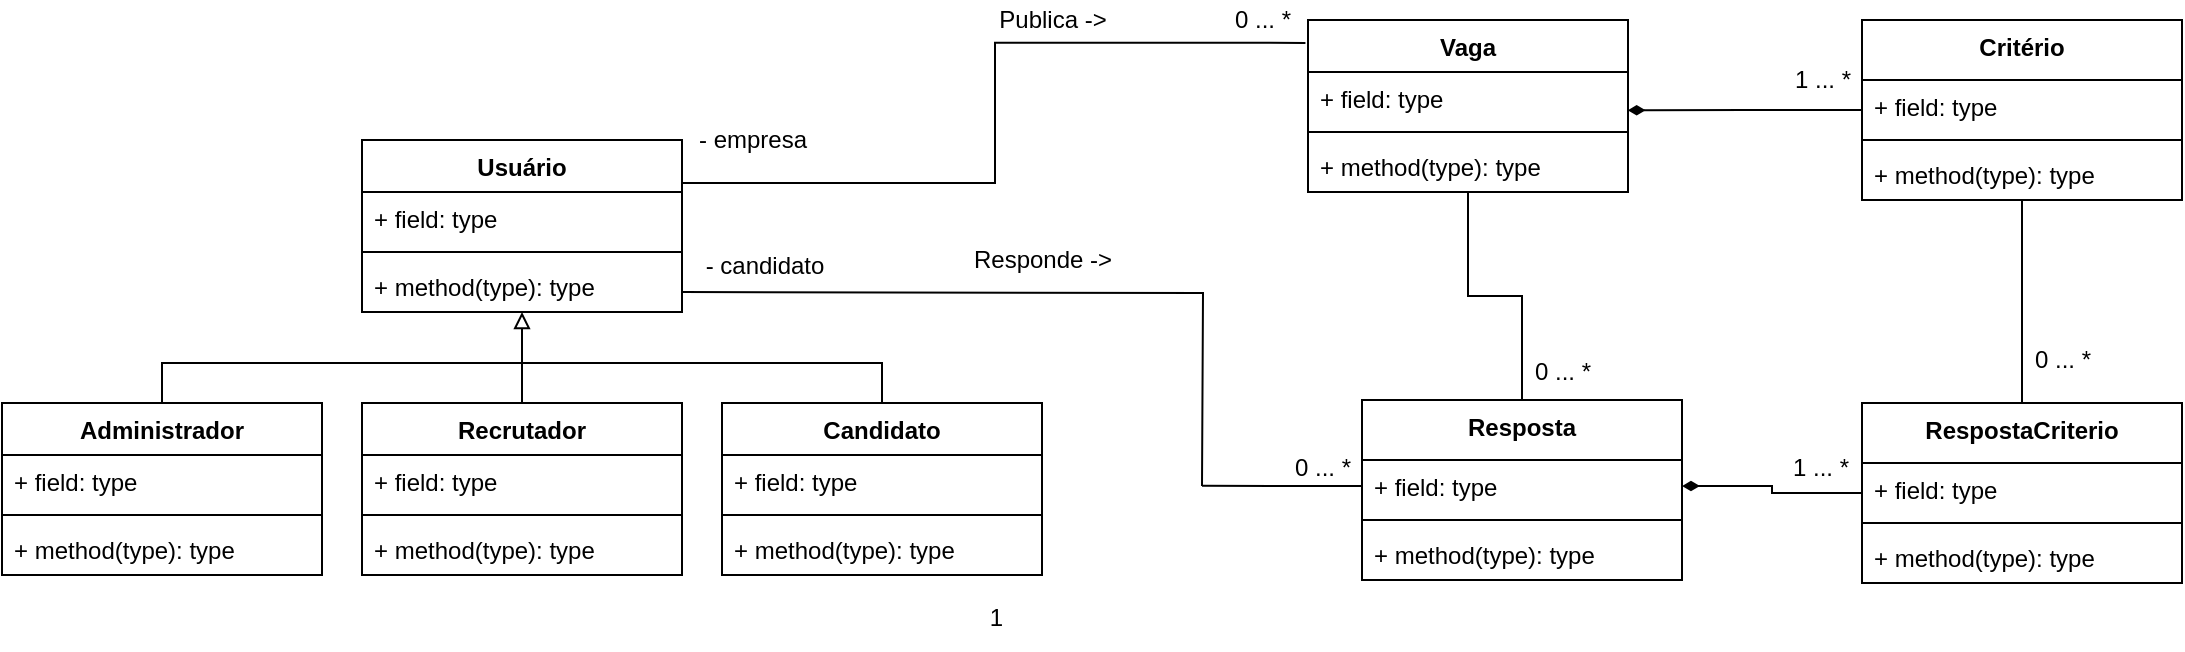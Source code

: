 <mxfile version="13.6.2" type="device"><diagram id="C5RBs43oDa-KdzZeNtuy" name="Page-1"><mxGraphModel dx="2253" dy="1890" grid="1" gridSize="10" guides="1" tooltips="1" connect="1" arrows="1" fold="1" page="1" pageScale="1" pageWidth="827" pageHeight="1169" math="0" shadow="0"><root><mxCell id="WIyWlLk6GJQsqaUBKTNV-0"/><mxCell id="WIyWlLk6GJQsqaUBKTNV-1" parent="WIyWlLk6GJQsqaUBKTNV-0"/><mxCell id="CKPV9KqRgqv-7BpiHJi_-53" value="1" style="resizable=0;align=right;verticalAlign=bottom;labelBackgroundColor=none;fontSize=12;" parent="WIyWlLk6GJQsqaUBKTNV-1" connectable="0" vertex="1"><mxGeometry x="-420" y="554.5" as="geometry"><mxPoint x="292" y="-7" as="offset"/></mxGeometry></mxCell><mxCell id="1ETd4pub6CgZefq2dl5D-29" style="edgeStyle=orthogonalEdgeStyle;rounded=0;orthogonalLoop=1;jettySize=auto;html=1;exitX=0.5;exitY=0;exitDx=0;exitDy=0;entryX=0.5;entryY=1;entryDx=0;entryDy=0;endArrow=none;endFill=0;" edge="1" parent="WIyWlLk6GJQsqaUBKTNV-1" source="1ETd4pub6CgZefq2dl5D-5" target="CKPV9KqRgqv-7BpiHJi_-26"><mxGeometry relative="1" as="geometry"/></mxCell><mxCell id="1ETd4pub6CgZefq2dl5D-16" style="edgeStyle=orthogonalEdgeStyle;rounded=0;orthogonalLoop=1;jettySize=auto;html=1;exitX=1;exitY=0.25;exitDx=0;exitDy=0;entryX=-0.008;entryY=0.133;entryDx=0;entryDy=0;entryPerimeter=0;endArrow=none;endFill=0;" edge="1" parent="WIyWlLk6GJQsqaUBKTNV-1" source="CKPV9KqRgqv-7BpiHJi_-38" target="CKPV9KqRgqv-7BpiHJi_-26"><mxGeometry relative="1" as="geometry"/></mxCell><mxCell id="1ETd4pub6CgZefq2dl5D-15" style="edgeStyle=orthogonalEdgeStyle;rounded=0;orthogonalLoop=1;jettySize=auto;html=1;exitX=0.5;exitY=0;exitDx=0;exitDy=0;entryX=0.5;entryY=0;entryDx=0;entryDy=0;endArrow=none;endFill=0;" edge="1" parent="WIyWlLk6GJQsqaUBKTNV-1" source="CKPV9KqRgqv-7BpiHJi_-44" target="CKPV9KqRgqv-7BpiHJi_-30"><mxGeometry relative="1" as="geometry"/></mxCell><mxCell id="1ETd4pub6CgZefq2dl5D-14" style="edgeStyle=orthogonalEdgeStyle;rounded=0;orthogonalLoop=1;jettySize=auto;html=1;exitX=0.5;exitY=0;exitDx=0;exitDy=0;entryX=0.5;entryY=1;entryDx=0;entryDy=0;endArrow=block;endFill=0;" edge="1" parent="WIyWlLk6GJQsqaUBKTNV-1" source="CKPV9KqRgqv-7BpiHJi_-22" target="CKPV9KqRgqv-7BpiHJi_-38"><mxGeometry relative="1" as="geometry"/></mxCell><mxCell id="1ETd4pub6CgZefq2dl5D-17" style="edgeStyle=orthogonalEdgeStyle;rounded=0;orthogonalLoop=1;jettySize=auto;html=1;exitX=1;exitY=0.5;exitDx=0;exitDy=0;endArrow=none;endFill=0;" edge="1" parent="WIyWlLk6GJQsqaUBKTNV-1"><mxGeometry relative="1" as="geometry"><mxPoint x="-30" y="473" as="targetPoint"/><mxPoint x="-290" y="376.0" as="sourcePoint"/></mxGeometry></mxCell><mxCell id="1ETd4pub6CgZefq2dl5D-18" style="edgeStyle=orthogonalEdgeStyle;rounded=0;orthogonalLoop=1;jettySize=auto;html=1;exitX=0;exitY=0.5;exitDx=0;exitDy=0;endArrow=none;endFill=0;" edge="1" parent="WIyWlLk6GJQsqaUBKTNV-1" source="1ETd4pub6CgZefq2dl5D-6"><mxGeometry relative="1" as="geometry"><mxPoint x="-30.0" y="472.828" as="targetPoint"/></mxGeometry></mxCell><mxCell id="1ETd4pub6CgZefq2dl5D-20" style="edgeStyle=orthogonalEdgeStyle;rounded=0;orthogonalLoop=1;jettySize=auto;html=1;exitX=0;exitY=0.5;exitDx=0;exitDy=0;entryX=0.999;entryY=0.736;entryDx=0;entryDy=0;entryPerimeter=0;endArrow=diamondThin;endFill=1;" edge="1" parent="WIyWlLk6GJQsqaUBKTNV-1" source="1ETd4pub6CgZefq2dl5D-1" target="CKPV9KqRgqv-7BpiHJi_-27"><mxGeometry relative="1" as="geometry"/></mxCell><mxCell id="1ETd4pub6CgZefq2dl5D-21" style="edgeStyle=orthogonalEdgeStyle;rounded=0;orthogonalLoop=1;jettySize=auto;html=1;entryX=0.5;entryY=1;entryDx=0;entryDy=0;entryPerimeter=0;endArrow=none;endFill=0;" edge="1" parent="WIyWlLk6GJQsqaUBKTNV-1" source="1ETd4pub6CgZefq2dl5D-9" target="1ETd4pub6CgZefq2dl5D-4"><mxGeometry relative="1" as="geometry"/></mxCell><mxCell id="1ETd4pub6CgZefq2dl5D-23" style="edgeStyle=orthogonalEdgeStyle;rounded=0;orthogonalLoop=1;jettySize=auto;html=1;entryX=1;entryY=0.5;entryDx=0;entryDy=0;endArrow=diamondThin;endFill=1;" edge="1" parent="WIyWlLk6GJQsqaUBKTNV-1" source="1ETd4pub6CgZefq2dl5D-9" target="1ETd4pub6CgZefq2dl5D-6"><mxGeometry relative="1" as="geometry"/></mxCell><mxCell id="1ETd4pub6CgZefq2dl5D-24" value="1 ... *" style="text;html=1;align=center;verticalAlign=middle;resizable=0;points=[];autosize=1;" vertex="1" parent="WIyWlLk6GJQsqaUBKTNV-1"><mxGeometry x="260" y="260" width="40" height="20" as="geometry"/></mxCell><mxCell id="1ETd4pub6CgZefq2dl5D-25" value="1 ... *" style="text;html=1;align=center;verticalAlign=middle;resizable=0;points=[];autosize=1;" vertex="1" parent="WIyWlLk6GJQsqaUBKTNV-1"><mxGeometry x="259" y="454" width="40" height="20" as="geometry"/></mxCell><mxCell id="1ETd4pub6CgZefq2dl5D-26" value="0 ... *" style="text;html=1;align=center;verticalAlign=middle;resizable=0;points=[];autosize=1;" vertex="1" parent="WIyWlLk6GJQsqaUBKTNV-1"><mxGeometry x="380" y="400" width="40" height="20" as="geometry"/></mxCell><mxCell id="1ETd4pub6CgZefq2dl5D-27" value="0 ... *" style="text;html=1;align=center;verticalAlign=middle;resizable=0;points=[];autosize=1;" vertex="1" parent="WIyWlLk6GJQsqaUBKTNV-1"><mxGeometry x="10" y="454" width="40" height="20" as="geometry"/></mxCell><mxCell id="1ETd4pub6CgZefq2dl5D-28" value="0 ... *" style="text;html=1;align=center;verticalAlign=middle;resizable=0;points=[];autosize=1;" vertex="1" parent="WIyWlLk6GJQsqaUBKTNV-1"><mxGeometry x="-20" y="230" width="40" height="20" as="geometry"/></mxCell><mxCell id="1ETd4pub6CgZefq2dl5D-30" value="0 ... *" style="text;html=1;align=center;verticalAlign=middle;resizable=0;points=[];autosize=1;" vertex="1" parent="WIyWlLk6GJQsqaUBKTNV-1"><mxGeometry x="130" y="406" width="40" height="20" as="geometry"/></mxCell><mxCell id="1ETd4pub6CgZefq2dl5D-31" value="- empresa" style="text;html=1;align=center;verticalAlign=middle;resizable=0;points=[];autosize=1;" vertex="1" parent="WIyWlLk6GJQsqaUBKTNV-1"><mxGeometry x="-290" y="290" width="70" height="20" as="geometry"/></mxCell><mxCell id="1ETd4pub6CgZefq2dl5D-32" value="- candidato" style="text;html=1;align=center;verticalAlign=middle;resizable=0;points=[];autosize=1;" vertex="1" parent="WIyWlLk6GJQsqaUBKTNV-1"><mxGeometry x="-284" y="353" width="70" height="20" as="geometry"/></mxCell><mxCell id="1ETd4pub6CgZefq2dl5D-33" value="Publica -&amp;gt;" style="text;html=1;align=center;verticalAlign=middle;resizable=0;points=[];autosize=1;" vertex="1" parent="WIyWlLk6GJQsqaUBKTNV-1"><mxGeometry x="-140" y="230" width="70" height="20" as="geometry"/></mxCell><mxCell id="1ETd4pub6CgZefq2dl5D-34" value="Responde -&amp;gt;" style="text;html=1;align=center;verticalAlign=middle;resizable=0;points=[];autosize=1;" vertex="1" parent="WIyWlLk6GJQsqaUBKTNV-1"><mxGeometry x="-150" y="350" width="80" height="20" as="geometry"/></mxCell><mxCell id="CKPV9KqRgqv-7BpiHJi_-26" value="Vaga" style="swimlane;fontStyle=1;align=center;verticalAlign=top;childLayout=stackLayout;horizontal=1;startSize=26;horizontalStack=0;resizeParent=1;resizeParentMax=0;resizeLast=0;collapsible=1;marginBottom=0;" parent="WIyWlLk6GJQsqaUBKTNV-1" vertex="1"><mxGeometry x="23" y="240" width="160" height="86" as="geometry"/></mxCell><mxCell id="CKPV9KqRgqv-7BpiHJi_-27" value="+ field: type" style="text;strokeColor=none;fillColor=none;align=left;verticalAlign=top;spacingLeft=4;spacingRight=4;overflow=hidden;rotatable=0;points=[[0,0.5],[1,0.5]];portConstraint=eastwest;" parent="CKPV9KqRgqv-7BpiHJi_-26" vertex="1"><mxGeometry y="26" width="160" height="26" as="geometry"/></mxCell><mxCell id="CKPV9KqRgqv-7BpiHJi_-28" value="" style="line;strokeWidth=1;fillColor=none;align=left;verticalAlign=middle;spacingTop=-1;spacingLeft=3;spacingRight=3;rotatable=0;labelPosition=right;points=[];portConstraint=eastwest;" parent="CKPV9KqRgqv-7BpiHJi_-26" vertex="1"><mxGeometry y="52" width="160" height="8" as="geometry"/></mxCell><mxCell id="CKPV9KqRgqv-7BpiHJi_-29" value="+ method(type): type" style="text;strokeColor=none;fillColor=none;align=left;verticalAlign=top;spacingLeft=4;spacingRight=4;overflow=hidden;rotatable=0;points=[[0,0.5],[1,0.5]];portConstraint=eastwest;" parent="CKPV9KqRgqv-7BpiHJi_-26" vertex="1"><mxGeometry y="60" width="160" height="26" as="geometry"/></mxCell><mxCell id="1ETd4pub6CgZefq2dl5D-5" value="Resposta" style="swimlane;fontStyle=1;align=center;verticalAlign=top;childLayout=stackLayout;horizontal=1;startSize=30;horizontalStack=0;resizeParent=1;resizeParentMax=0;resizeLast=0;collapsible=1;marginBottom=0;" vertex="1" parent="WIyWlLk6GJQsqaUBKTNV-1"><mxGeometry x="50" y="430" width="160" height="90" as="geometry"/></mxCell><mxCell id="1ETd4pub6CgZefq2dl5D-6" value="+ field: type" style="text;strokeColor=none;fillColor=none;align=left;verticalAlign=top;spacingLeft=4;spacingRight=4;overflow=hidden;rotatable=0;points=[[0,0.5],[1,0.5]];portConstraint=eastwest;" vertex="1" parent="1ETd4pub6CgZefq2dl5D-5"><mxGeometry y="30" width="160" height="26" as="geometry"/></mxCell><mxCell id="1ETd4pub6CgZefq2dl5D-7" value="" style="line;strokeWidth=1;fillColor=none;align=left;verticalAlign=middle;spacingTop=-1;spacingLeft=3;spacingRight=3;rotatable=0;labelPosition=right;points=[];portConstraint=eastwest;" vertex="1" parent="1ETd4pub6CgZefq2dl5D-5"><mxGeometry y="56" width="160" height="8" as="geometry"/></mxCell><mxCell id="1ETd4pub6CgZefq2dl5D-8" value="+ method(type): type" style="text;strokeColor=none;fillColor=none;align=left;verticalAlign=top;spacingLeft=4;spacingRight=4;overflow=hidden;rotatable=0;points=[[0,0.5],[1,0.5]];portConstraint=eastwest;" vertex="1" parent="1ETd4pub6CgZefq2dl5D-5"><mxGeometry y="64" width="160" height="26" as="geometry"/></mxCell><mxCell id="CKPV9KqRgqv-7BpiHJi_-38" value="Usuário" style="swimlane;fontStyle=1;align=center;verticalAlign=top;childLayout=stackLayout;horizontal=1;startSize=26;horizontalStack=0;resizeParent=1;resizeParentMax=0;resizeLast=0;collapsible=1;marginBottom=0;" parent="WIyWlLk6GJQsqaUBKTNV-1" vertex="1"><mxGeometry x="-450" y="300" width="160" height="86" as="geometry"/></mxCell><mxCell id="CKPV9KqRgqv-7BpiHJi_-39" value="+ field: type" style="text;strokeColor=none;fillColor=none;align=left;verticalAlign=top;spacingLeft=4;spacingRight=4;overflow=hidden;rotatable=0;points=[[0,0.5],[1,0.5]];portConstraint=eastwest;" parent="CKPV9KqRgqv-7BpiHJi_-38" vertex="1"><mxGeometry y="26" width="160" height="26" as="geometry"/></mxCell><mxCell id="CKPV9KqRgqv-7BpiHJi_-40" value="" style="line;strokeWidth=1;fillColor=none;align=left;verticalAlign=middle;spacingTop=-1;spacingLeft=3;spacingRight=3;rotatable=0;labelPosition=right;points=[];portConstraint=eastwest;" parent="CKPV9KqRgqv-7BpiHJi_-38" vertex="1"><mxGeometry y="52" width="160" height="8" as="geometry"/></mxCell><mxCell id="CKPV9KqRgqv-7BpiHJi_-41" value="+ method(type): type" style="text;strokeColor=none;fillColor=none;align=left;verticalAlign=top;spacingLeft=4;spacingRight=4;overflow=hidden;rotatable=0;points=[[0,0.5],[1,0.5]];portConstraint=eastwest;" parent="CKPV9KqRgqv-7BpiHJi_-38" vertex="1"><mxGeometry y="60" width="160" height="26" as="geometry"/></mxCell><mxCell id="CKPV9KqRgqv-7BpiHJi_-44" value="Administrador" style="swimlane;fontStyle=1;align=center;verticalAlign=top;childLayout=stackLayout;horizontal=1;startSize=26;horizontalStack=0;resizeParent=1;resizeParentMax=0;resizeLast=0;collapsible=1;marginBottom=0;" parent="WIyWlLk6GJQsqaUBKTNV-1" vertex="1"><mxGeometry x="-630" y="431.5" width="160" height="86" as="geometry"/></mxCell><mxCell id="CKPV9KqRgqv-7BpiHJi_-45" value="+ field: type" style="text;strokeColor=none;fillColor=none;align=left;verticalAlign=top;spacingLeft=4;spacingRight=4;overflow=hidden;rotatable=0;points=[[0,0.5],[1,0.5]];portConstraint=eastwest;" parent="CKPV9KqRgqv-7BpiHJi_-44" vertex="1"><mxGeometry y="26" width="160" height="26" as="geometry"/></mxCell><mxCell id="CKPV9KqRgqv-7BpiHJi_-46" value="" style="line;strokeWidth=1;fillColor=none;align=left;verticalAlign=middle;spacingTop=-1;spacingLeft=3;spacingRight=3;rotatable=0;labelPosition=right;points=[];portConstraint=eastwest;" parent="CKPV9KqRgqv-7BpiHJi_-44" vertex="1"><mxGeometry y="52" width="160" height="8" as="geometry"/></mxCell><mxCell id="CKPV9KqRgqv-7BpiHJi_-47" value="+ method(type): type" style="text;strokeColor=none;fillColor=none;align=left;verticalAlign=top;spacingLeft=4;spacingRight=4;overflow=hidden;rotatable=0;points=[[0,0.5],[1,0.5]];portConstraint=eastwest;" parent="CKPV9KqRgqv-7BpiHJi_-44" vertex="1"><mxGeometry y="60" width="160" height="26" as="geometry"/></mxCell><mxCell id="CKPV9KqRgqv-7BpiHJi_-22" value="Recrutador" style="swimlane;fontStyle=1;align=center;verticalAlign=top;childLayout=stackLayout;horizontal=1;startSize=26;horizontalStack=0;resizeParent=1;resizeParentMax=0;resizeLast=0;collapsible=1;marginBottom=0;" parent="WIyWlLk6GJQsqaUBKTNV-1" vertex="1"><mxGeometry x="-450" y="431.5" width="160" height="86" as="geometry"/></mxCell><mxCell id="CKPV9KqRgqv-7BpiHJi_-23" value="+ field: type" style="text;strokeColor=none;fillColor=none;align=left;verticalAlign=top;spacingLeft=4;spacingRight=4;overflow=hidden;rotatable=0;points=[[0,0.5],[1,0.5]];portConstraint=eastwest;" parent="CKPV9KqRgqv-7BpiHJi_-22" vertex="1"><mxGeometry y="26" width="160" height="26" as="geometry"/></mxCell><mxCell id="CKPV9KqRgqv-7BpiHJi_-24" value="" style="line;strokeWidth=1;fillColor=none;align=left;verticalAlign=middle;spacingTop=-1;spacingLeft=3;spacingRight=3;rotatable=0;labelPosition=right;points=[];portConstraint=eastwest;" parent="CKPV9KqRgqv-7BpiHJi_-22" vertex="1"><mxGeometry y="52" width="160" height="8" as="geometry"/></mxCell><mxCell id="CKPV9KqRgqv-7BpiHJi_-25" value="+ method(type): type" style="text;strokeColor=none;fillColor=none;align=left;verticalAlign=top;spacingLeft=4;spacingRight=4;overflow=hidden;rotatable=0;points=[[0,0.5],[1,0.5]];portConstraint=eastwest;" parent="CKPV9KqRgqv-7BpiHJi_-22" vertex="1"><mxGeometry y="60" width="160" height="26" as="geometry"/></mxCell><mxCell id="CKPV9KqRgqv-7BpiHJi_-30" value="Candidato" style="swimlane;fontStyle=1;align=center;verticalAlign=top;childLayout=stackLayout;horizontal=1;startSize=26;horizontalStack=0;resizeParent=1;resizeParentMax=0;resizeLast=0;collapsible=1;marginBottom=0;" parent="WIyWlLk6GJQsqaUBKTNV-1" vertex="1"><mxGeometry x="-270" y="431.5" width="160" height="86" as="geometry"/></mxCell><mxCell id="CKPV9KqRgqv-7BpiHJi_-31" value="+ field: type" style="text;strokeColor=none;fillColor=none;align=left;verticalAlign=top;spacingLeft=4;spacingRight=4;overflow=hidden;rotatable=0;points=[[0,0.5],[1,0.5]];portConstraint=eastwest;" parent="CKPV9KqRgqv-7BpiHJi_-30" vertex="1"><mxGeometry y="26" width="160" height="26" as="geometry"/></mxCell><mxCell id="CKPV9KqRgqv-7BpiHJi_-32" value="" style="line;strokeWidth=1;fillColor=none;align=left;verticalAlign=middle;spacingTop=-1;spacingLeft=3;spacingRight=3;rotatable=0;labelPosition=right;points=[];portConstraint=eastwest;" parent="CKPV9KqRgqv-7BpiHJi_-30" vertex="1"><mxGeometry y="52" width="160" height="8" as="geometry"/></mxCell><mxCell id="CKPV9KqRgqv-7BpiHJi_-33" value="+ method(type): type" style="text;strokeColor=none;fillColor=none;align=left;verticalAlign=top;spacingLeft=4;spacingRight=4;overflow=hidden;rotatable=0;points=[[0,0.5],[1,0.5]];portConstraint=eastwest;" parent="CKPV9KqRgqv-7BpiHJi_-30" vertex="1"><mxGeometry y="60" width="160" height="26" as="geometry"/></mxCell><mxCell id="1ETd4pub6CgZefq2dl5D-1" value="Critério" style="swimlane;fontStyle=1;align=center;verticalAlign=top;childLayout=stackLayout;horizontal=1;startSize=30;horizontalStack=0;resizeParent=1;resizeParentMax=0;resizeLast=0;collapsible=1;marginBottom=0;" vertex="1" parent="WIyWlLk6GJQsqaUBKTNV-1"><mxGeometry x="300" y="240" width="160" height="90" as="geometry"/></mxCell><mxCell id="1ETd4pub6CgZefq2dl5D-2" value="+ field: type" style="text;strokeColor=none;fillColor=none;align=left;verticalAlign=top;spacingLeft=4;spacingRight=4;overflow=hidden;rotatable=0;points=[[0,0.5],[1,0.5]];portConstraint=eastwest;" vertex="1" parent="1ETd4pub6CgZefq2dl5D-1"><mxGeometry y="30" width="160" height="26" as="geometry"/></mxCell><mxCell id="1ETd4pub6CgZefq2dl5D-3" value="" style="line;strokeWidth=1;fillColor=none;align=left;verticalAlign=middle;spacingTop=-1;spacingLeft=3;spacingRight=3;rotatable=0;labelPosition=right;points=[];portConstraint=eastwest;" vertex="1" parent="1ETd4pub6CgZefq2dl5D-1"><mxGeometry y="56" width="160" height="8" as="geometry"/></mxCell><mxCell id="1ETd4pub6CgZefq2dl5D-4" value="+ method(type): type" style="text;strokeColor=none;fillColor=none;align=left;verticalAlign=top;spacingLeft=4;spacingRight=4;overflow=hidden;rotatable=0;points=[[0,0.5],[1,0.5]];portConstraint=eastwest;" vertex="1" parent="1ETd4pub6CgZefq2dl5D-1"><mxGeometry y="64" width="160" height="26" as="geometry"/></mxCell><mxCell id="1ETd4pub6CgZefq2dl5D-9" value="RespostaCriterio" style="swimlane;fontStyle=1;align=center;verticalAlign=top;childLayout=stackLayout;horizontal=1;startSize=30;horizontalStack=0;resizeParent=1;resizeParentMax=0;resizeLast=0;collapsible=1;marginBottom=0;" vertex="1" parent="WIyWlLk6GJQsqaUBKTNV-1"><mxGeometry x="300" y="431.5" width="160" height="90" as="geometry"/></mxCell><mxCell id="1ETd4pub6CgZefq2dl5D-10" value="+ field: type" style="text;strokeColor=none;fillColor=none;align=left;verticalAlign=top;spacingLeft=4;spacingRight=4;overflow=hidden;rotatable=0;points=[[0,0.5],[1,0.5]];portConstraint=eastwest;" vertex="1" parent="1ETd4pub6CgZefq2dl5D-9"><mxGeometry y="30" width="160" height="26" as="geometry"/></mxCell><mxCell id="1ETd4pub6CgZefq2dl5D-11" value="" style="line;strokeWidth=1;fillColor=none;align=left;verticalAlign=middle;spacingTop=-1;spacingLeft=3;spacingRight=3;rotatable=0;labelPosition=right;points=[];portConstraint=eastwest;" vertex="1" parent="1ETd4pub6CgZefq2dl5D-9"><mxGeometry y="56" width="160" height="8" as="geometry"/></mxCell><mxCell id="1ETd4pub6CgZefq2dl5D-12" value="+ method(type): type" style="text;strokeColor=none;fillColor=none;align=left;verticalAlign=top;spacingLeft=4;spacingRight=4;overflow=hidden;rotatable=0;points=[[0,0.5],[1,0.5]];portConstraint=eastwest;" vertex="1" parent="1ETd4pub6CgZefq2dl5D-9"><mxGeometry y="64" width="160" height="26" as="geometry"/></mxCell></root></mxGraphModel></diagram></mxfile>